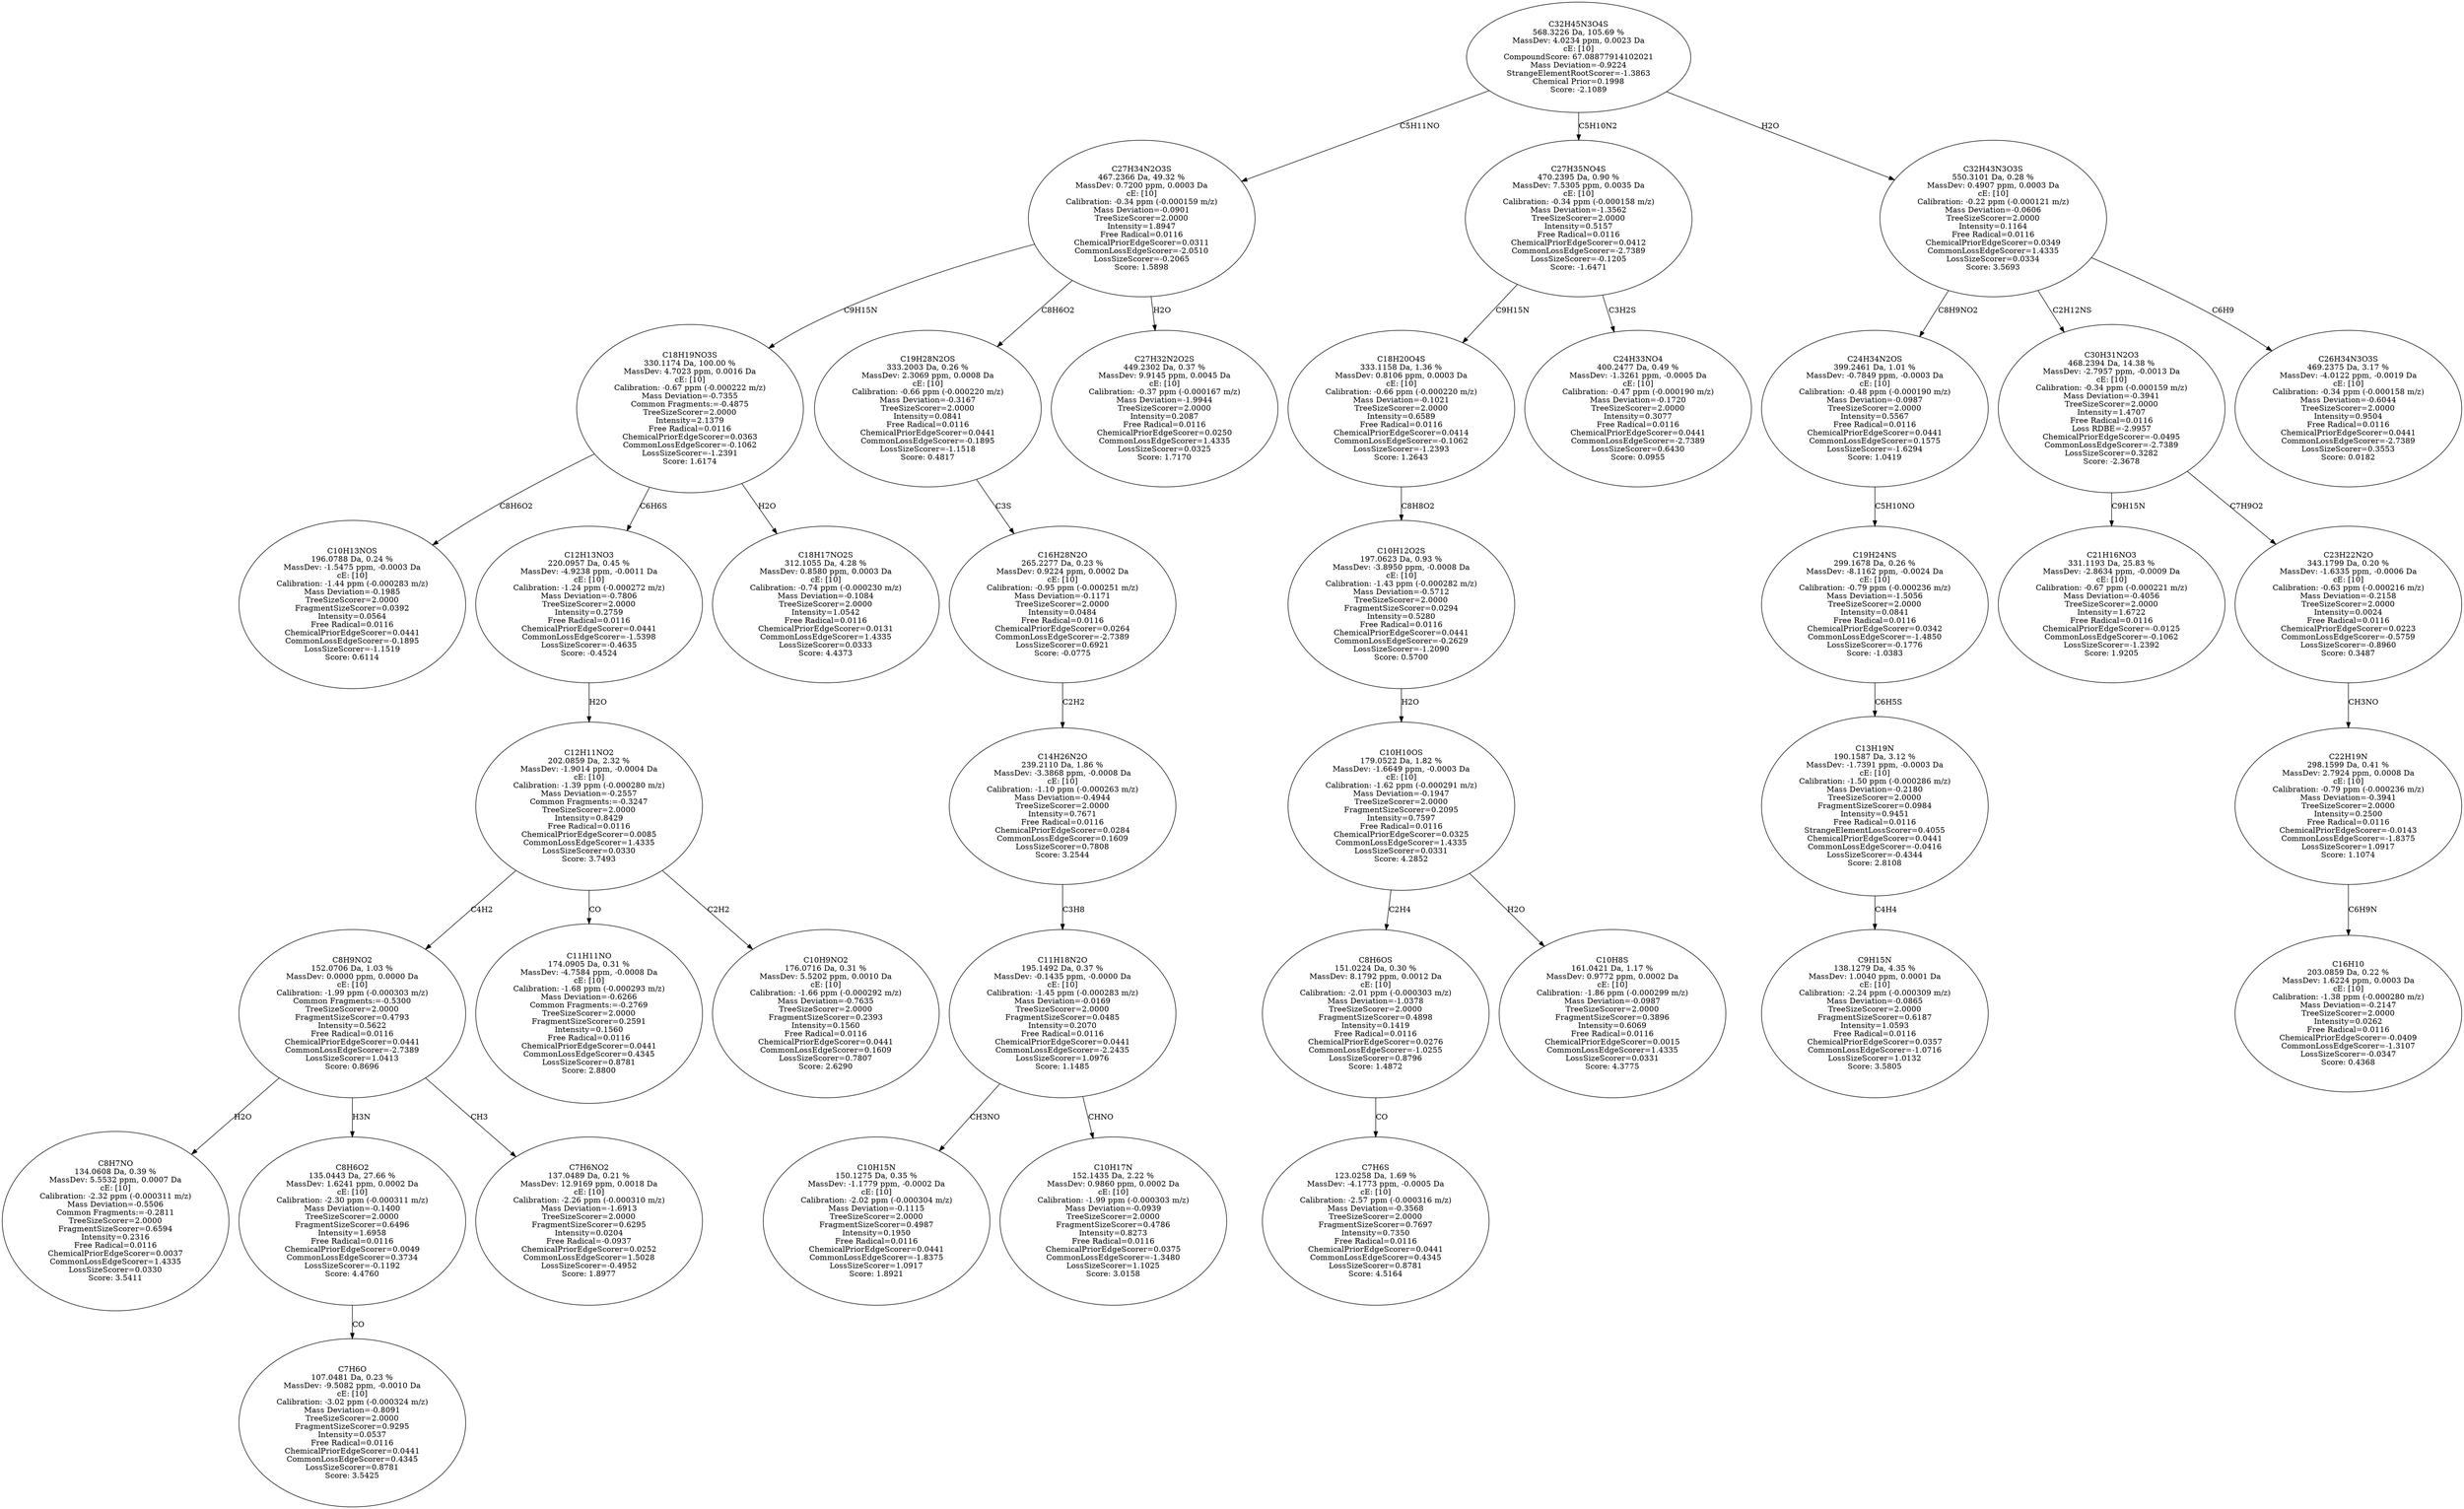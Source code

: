 strict digraph {
v1 [label="C10H13NOS\n196.0788 Da, 0.24 %\nMassDev: -1.5475 ppm, -0.0003 Da\ncE: [10]\nCalibration: -1.44 ppm (-0.000283 m/z)\nMass Deviation=-0.1985\nTreeSizeScorer=2.0000\nFragmentSizeScorer=0.0392\nIntensity=0.0564\nFree Radical=0.0116\nChemicalPriorEdgeScorer=0.0441\nCommonLossEdgeScorer=-0.1895\nLossSizeScorer=-1.1519\nScore: 0.6114"];
v2 [label="C8H7NO\n134.0608 Da, 0.39 %\nMassDev: 5.5532 ppm, 0.0007 Da\ncE: [10]\nCalibration: -2.32 ppm (-0.000311 m/z)\nMass Deviation=-0.5506\nCommon Fragments:=-0.2811\nTreeSizeScorer=2.0000\nFragmentSizeScorer=0.6594\nIntensity=0.2316\nFree Radical=0.0116\nChemicalPriorEdgeScorer=0.0037\nCommonLossEdgeScorer=1.4335\nLossSizeScorer=0.0330\nScore: 3.5411"];
v3 [label="C7H6O\n107.0481 Da, 0.23 %\nMassDev: -9.5082 ppm, -0.0010 Da\ncE: [10]\nCalibration: -3.02 ppm (-0.000324 m/z)\nMass Deviation=-0.8091\nTreeSizeScorer=2.0000\nFragmentSizeScorer=0.9295\nIntensity=0.0537\nFree Radical=0.0116\nChemicalPriorEdgeScorer=0.0441\nCommonLossEdgeScorer=0.4345\nLossSizeScorer=0.8781\nScore: 3.5425"];
v4 [label="C8H6O2\n135.0443 Da, 27.66 %\nMassDev: 1.6241 ppm, 0.0002 Da\ncE: [10]\nCalibration: -2.30 ppm (-0.000311 m/z)\nMass Deviation=-0.1400\nTreeSizeScorer=2.0000\nFragmentSizeScorer=0.6496\nIntensity=1.6958\nFree Radical=0.0116\nChemicalPriorEdgeScorer=0.0049\nCommonLossEdgeScorer=0.3734\nLossSizeScorer=-0.1192\nScore: 4.4760"];
v5 [label="C7H6NO2\n137.0489 Da, 0.21 %\nMassDev: 12.9169 ppm, 0.0018 Da\ncE: [10]\nCalibration: -2.26 ppm (-0.000310 m/z)\nMass Deviation=-1.6913\nTreeSizeScorer=2.0000\nFragmentSizeScorer=0.6295\nIntensity=0.0204\nFree Radical=-0.0937\nChemicalPriorEdgeScorer=0.0252\nCommonLossEdgeScorer=1.5028\nLossSizeScorer=-0.4952\nScore: 1.8977"];
v6 [label="C8H9NO2\n152.0706 Da, 1.03 %\nMassDev: 0.0000 ppm, 0.0000 Da\ncE: [10]\nCalibration: -1.99 ppm (-0.000303 m/z)\nCommon Fragments:=-0.5300\nTreeSizeScorer=2.0000\nFragmentSizeScorer=0.4793\nIntensity=0.5622\nFree Radical=0.0116\nChemicalPriorEdgeScorer=0.0441\nCommonLossEdgeScorer=-2.7389\nLossSizeScorer=1.0413\nScore: 0.8696"];
v7 [label="C11H11NO\n174.0905 Da, 0.31 %\nMassDev: -4.7584 ppm, -0.0008 Da\ncE: [10]\nCalibration: -1.68 ppm (-0.000293 m/z)\nMass Deviation=-0.6266\nCommon Fragments:=-0.2769\nTreeSizeScorer=2.0000\nFragmentSizeScorer=0.2591\nIntensity=0.1560\nFree Radical=0.0116\nChemicalPriorEdgeScorer=0.0441\nCommonLossEdgeScorer=0.4345\nLossSizeScorer=0.8781\nScore: 2.8800"];
v8 [label="C10H9NO2\n176.0716 Da, 0.31 %\nMassDev: 5.5202 ppm, 0.0010 Da\ncE: [10]\nCalibration: -1.66 ppm (-0.000292 m/z)\nMass Deviation=-0.7635\nTreeSizeScorer=2.0000\nFragmentSizeScorer=0.2393\nIntensity=0.1560\nFree Radical=0.0116\nChemicalPriorEdgeScorer=0.0441\nCommonLossEdgeScorer=0.1609\nLossSizeScorer=0.7807\nScore: 2.6290"];
v9 [label="C12H11NO2\n202.0859 Da, 2.32 %\nMassDev: -1.9014 ppm, -0.0004 Da\ncE: [10]\nCalibration: -1.39 ppm (-0.000280 m/z)\nMass Deviation=-0.2557\nCommon Fragments:=-0.3247\nTreeSizeScorer=2.0000\nIntensity=0.8429\nFree Radical=0.0116\nChemicalPriorEdgeScorer=0.0085\nCommonLossEdgeScorer=1.4335\nLossSizeScorer=0.0330\nScore: 3.7493"];
v10 [label="C12H13NO3\n220.0957 Da, 0.45 %\nMassDev: -4.9238 ppm, -0.0011 Da\ncE: [10]\nCalibration: -1.24 ppm (-0.000272 m/z)\nMass Deviation=-0.7806\nTreeSizeScorer=2.0000\nIntensity=0.2759\nFree Radical=0.0116\nChemicalPriorEdgeScorer=0.0441\nCommonLossEdgeScorer=-1.5398\nLossSizeScorer=-0.4635\nScore: -0.4524"];
v11 [label="C18H17NO2S\n312.1055 Da, 4.28 %\nMassDev: 0.8580 ppm, 0.0003 Da\ncE: [10]\nCalibration: -0.74 ppm (-0.000230 m/z)\nMass Deviation=-0.1084\nTreeSizeScorer=2.0000\nIntensity=1.0542\nFree Radical=0.0116\nChemicalPriorEdgeScorer=0.0131\nCommonLossEdgeScorer=1.4335\nLossSizeScorer=0.0333\nScore: 4.4373"];
v12 [label="C18H19NO3S\n330.1174 Da, 100.00 %\nMassDev: 4.7023 ppm, 0.0016 Da\ncE: [10]\nCalibration: -0.67 ppm (-0.000222 m/z)\nMass Deviation=-0.7355\nCommon Fragments:=-0.4875\nTreeSizeScorer=2.0000\nIntensity=2.1379\nFree Radical=0.0116\nChemicalPriorEdgeScorer=0.0363\nCommonLossEdgeScorer=-0.1062\nLossSizeScorer=-1.2391\nScore: 1.6174"];
v13 [label="C10H15N\n150.1275 Da, 0.35 %\nMassDev: -1.1779 ppm, -0.0002 Da\ncE: [10]\nCalibration: -2.02 ppm (-0.000304 m/z)\nMass Deviation=-0.1115\nTreeSizeScorer=2.0000\nFragmentSizeScorer=0.4987\nIntensity=0.1950\nFree Radical=0.0116\nChemicalPriorEdgeScorer=0.0441\nCommonLossEdgeScorer=-1.8375\nLossSizeScorer=1.0917\nScore: 1.8921"];
v14 [label="C10H17N\n152.1435 Da, 2.22 %\nMassDev: 0.9860 ppm, 0.0002 Da\ncE: [10]\nCalibration: -1.99 ppm (-0.000303 m/z)\nMass Deviation=-0.0939\nTreeSizeScorer=2.0000\nFragmentSizeScorer=0.4786\nIntensity=0.8273\nFree Radical=0.0116\nChemicalPriorEdgeScorer=0.0375\nCommonLossEdgeScorer=-1.3480\nLossSizeScorer=1.1025\nScore: 3.0158"];
v15 [label="C11H18N2O\n195.1492 Da, 0.37 %\nMassDev: -0.1435 ppm, -0.0000 Da\ncE: [10]\nCalibration: -1.45 ppm (-0.000283 m/z)\nMass Deviation=-0.0169\nTreeSizeScorer=2.0000\nFragmentSizeScorer=0.0485\nIntensity=0.2070\nFree Radical=0.0116\nChemicalPriorEdgeScorer=0.0441\nCommonLossEdgeScorer=-2.2435\nLossSizeScorer=1.0976\nScore: 1.1485"];
v16 [label="C14H26N2O\n239.2110 Da, 1.86 %\nMassDev: -3.3868 ppm, -0.0008 Da\ncE: [10]\nCalibration: -1.10 ppm (-0.000263 m/z)\nMass Deviation=-0.4944\nTreeSizeScorer=2.0000\nIntensity=0.7671\nFree Radical=0.0116\nChemicalPriorEdgeScorer=0.0284\nCommonLossEdgeScorer=0.1609\nLossSizeScorer=0.7808\nScore: 3.2544"];
v17 [label="C16H28N2O\n265.2277 Da, 0.23 %\nMassDev: 0.9224 ppm, 0.0002 Da\ncE: [10]\nCalibration: -0.95 ppm (-0.000251 m/z)\nMass Deviation=-0.1171\nTreeSizeScorer=2.0000\nIntensity=0.0484\nFree Radical=0.0116\nChemicalPriorEdgeScorer=0.0264\nCommonLossEdgeScorer=-2.7389\nLossSizeScorer=0.6921\nScore: -0.0775"];
v18 [label="C19H28N2OS\n333.2003 Da, 0.26 %\nMassDev: 2.3069 ppm, 0.0008 Da\ncE: [10]\nCalibration: -0.66 ppm (-0.000220 m/z)\nMass Deviation=-0.3167\nTreeSizeScorer=2.0000\nIntensity=0.0841\nFree Radical=0.0116\nChemicalPriorEdgeScorer=0.0441\nCommonLossEdgeScorer=-0.1895\nLossSizeScorer=-1.1518\nScore: 0.4817"];
v19 [label="C27H32N2O2S\n449.2302 Da, 0.37 %\nMassDev: 9.9145 ppm, 0.0045 Da\ncE: [10]\nCalibration: -0.37 ppm (-0.000167 m/z)\nMass Deviation=-1.9944\nTreeSizeScorer=2.0000\nIntensity=0.2087\nFree Radical=0.0116\nChemicalPriorEdgeScorer=0.0250\nCommonLossEdgeScorer=1.4335\nLossSizeScorer=0.0325\nScore: 1.7170"];
v20 [label="C27H34N2O3S\n467.2366 Da, 49.32 %\nMassDev: 0.7200 ppm, 0.0003 Da\ncE: [10]\nCalibration: -0.34 ppm (-0.000159 m/z)\nMass Deviation=-0.0901\nTreeSizeScorer=2.0000\nIntensity=1.8947\nFree Radical=0.0116\nChemicalPriorEdgeScorer=0.0311\nCommonLossEdgeScorer=-2.0510\nLossSizeScorer=-0.2065\nScore: 1.5898"];
v21 [label="C7H6S\n123.0258 Da, 1.69 %\nMassDev: -4.1773 ppm, -0.0005 Da\ncE: [10]\nCalibration: -2.57 ppm (-0.000316 m/z)\nMass Deviation=-0.3568\nTreeSizeScorer=2.0000\nFragmentSizeScorer=0.7697\nIntensity=0.7350\nFree Radical=0.0116\nChemicalPriorEdgeScorer=0.0441\nCommonLossEdgeScorer=0.4345\nLossSizeScorer=0.8781\nScore: 4.5164"];
v22 [label="C8H6OS\n151.0224 Da, 0.30 %\nMassDev: 8.1792 ppm, 0.0012 Da\ncE: [10]\nCalibration: -2.01 ppm (-0.000303 m/z)\nMass Deviation=-1.0378\nTreeSizeScorer=2.0000\nFragmentSizeScorer=0.4898\nIntensity=0.1419\nFree Radical=0.0116\nChemicalPriorEdgeScorer=0.0276\nCommonLossEdgeScorer=-1.0255\nLossSizeScorer=0.8796\nScore: 1.4872"];
v23 [label="C10H8S\n161.0421 Da, 1.17 %\nMassDev: 0.9772 ppm, 0.0002 Da\ncE: [10]\nCalibration: -1.86 ppm (-0.000299 m/z)\nMass Deviation=-0.0987\nTreeSizeScorer=2.0000\nFragmentSizeScorer=0.3896\nIntensity=0.6069\nFree Radical=0.0116\nChemicalPriorEdgeScorer=0.0015\nCommonLossEdgeScorer=1.4335\nLossSizeScorer=0.0331\nScore: 4.3775"];
v24 [label="C10H10OS\n179.0522 Da, 1.82 %\nMassDev: -1.6649 ppm, -0.0003 Da\ncE: [10]\nCalibration: -1.62 ppm (-0.000291 m/z)\nMass Deviation=-0.1947\nTreeSizeScorer=2.0000\nFragmentSizeScorer=0.2095\nIntensity=0.7597\nFree Radical=0.0116\nChemicalPriorEdgeScorer=0.0325\nCommonLossEdgeScorer=1.4335\nLossSizeScorer=0.0331\nScore: 4.2852"];
v25 [label="C10H12O2S\n197.0623 Da, 0.93 %\nMassDev: -3.8950 ppm, -0.0008 Da\ncE: [10]\nCalibration: -1.43 ppm (-0.000282 m/z)\nMass Deviation=-0.5712\nTreeSizeScorer=2.0000\nFragmentSizeScorer=0.0294\nIntensity=0.5280\nFree Radical=0.0116\nChemicalPriorEdgeScorer=0.0441\nCommonLossEdgeScorer=-0.2629\nLossSizeScorer=-1.2090\nScore: 0.5700"];
v26 [label="C18H20O4S\n333.1158 Da, 1.36 %\nMassDev: 0.8106 ppm, 0.0003 Da\ncE: [10]\nCalibration: -0.66 ppm (-0.000220 m/z)\nMass Deviation=-0.1021\nTreeSizeScorer=2.0000\nIntensity=0.6589\nFree Radical=0.0116\nChemicalPriorEdgeScorer=0.0414\nCommonLossEdgeScorer=-0.1062\nLossSizeScorer=-1.2393\nScore: 1.2643"];
v27 [label="C24H33NO4\n400.2477 Da, 0.49 %\nMassDev: -1.3261 ppm, -0.0005 Da\ncE: [10]\nCalibration: -0.47 ppm (-0.000190 m/z)\nMass Deviation=-0.1720\nTreeSizeScorer=2.0000\nIntensity=0.3077\nFree Radical=0.0116\nChemicalPriorEdgeScorer=0.0441\nCommonLossEdgeScorer=-2.7389\nLossSizeScorer=0.6430\nScore: 0.0955"];
v28 [label="C27H35NO4S\n470.2395 Da, 0.90 %\nMassDev: 7.5305 ppm, 0.0035 Da\ncE: [10]\nCalibration: -0.34 ppm (-0.000158 m/z)\nMass Deviation=-1.3562\nTreeSizeScorer=2.0000\nIntensity=0.5157\nFree Radical=0.0116\nChemicalPriorEdgeScorer=0.0412\nCommonLossEdgeScorer=-2.7389\nLossSizeScorer=-0.1205\nScore: -1.6471"];
v29 [label="C9H15N\n138.1279 Da, 4.35 %\nMassDev: 1.0040 ppm, 0.0001 Da\ncE: [10]\nCalibration: -2.24 ppm (-0.000309 m/z)\nMass Deviation=-0.0865\nTreeSizeScorer=2.0000\nFragmentSizeScorer=0.6187\nIntensity=1.0593\nFree Radical=0.0116\nChemicalPriorEdgeScorer=0.0357\nCommonLossEdgeScorer=-1.0716\nLossSizeScorer=1.0132\nScore: 3.5805"];
v30 [label="C13H19N\n190.1587 Da, 3.12 %\nMassDev: -1.7391 ppm, -0.0003 Da\ncE: [10]\nCalibration: -1.50 ppm (-0.000286 m/z)\nMass Deviation=-0.2180\nTreeSizeScorer=2.0000\nFragmentSizeScorer=0.0984\nIntensity=0.9451\nFree Radical=0.0116\nStrangeElementLossScorer=0.4055\nChemicalPriorEdgeScorer=0.0441\nCommonLossEdgeScorer=-0.0416\nLossSizeScorer=-0.4344\nScore: 2.8108"];
v31 [label="C19H24NS\n299.1678 Da, 0.26 %\nMassDev: -8.1162 ppm, -0.0024 Da\ncE: [10]\nCalibration: -0.79 ppm (-0.000236 m/z)\nMass Deviation=-1.5056\nTreeSizeScorer=2.0000\nIntensity=0.0841\nFree Radical=0.0116\nChemicalPriorEdgeScorer=0.0342\nCommonLossEdgeScorer=-1.4850\nLossSizeScorer=-0.1776\nScore: -1.0383"];
v32 [label="C24H34N2OS\n399.2461 Da, 1.01 %\nMassDev: -0.7849 ppm, -0.0003 Da\ncE: [10]\nCalibration: -0.48 ppm (-0.000190 m/z)\nMass Deviation=-0.0987\nTreeSizeScorer=2.0000\nIntensity=0.5567\nFree Radical=0.0116\nChemicalPriorEdgeScorer=0.0441\nCommonLossEdgeScorer=0.1575\nLossSizeScorer=-1.6294\nScore: 1.0419"];
v33 [label="C21H16NO3\n331.1193 Da, 25.83 %\nMassDev: -2.8634 ppm, -0.0009 Da\ncE: [10]\nCalibration: -0.67 ppm (-0.000221 m/z)\nMass Deviation=-0.4056\nTreeSizeScorer=2.0000\nIntensity=1.6722\nFree Radical=0.0116\nChemicalPriorEdgeScorer=-0.0125\nCommonLossEdgeScorer=-0.1062\nLossSizeScorer=-1.2392\nScore: 1.9205"];
v34 [label="C16H10\n203.0859 Da, 0.22 %\nMassDev: 1.6224 ppm, 0.0003 Da\ncE: [10]\nCalibration: -1.38 ppm (-0.000280 m/z)\nMass Deviation=-0.2147\nTreeSizeScorer=2.0000\nIntensity=0.0262\nFree Radical=0.0116\nChemicalPriorEdgeScorer=-0.0409\nCommonLossEdgeScorer=-1.3107\nLossSizeScorer=-0.0347\nScore: 0.4368"];
v35 [label="C22H19N\n298.1599 Da, 0.41 %\nMassDev: 2.7924 ppm, 0.0008 Da\ncE: [10]\nCalibration: -0.79 ppm (-0.000236 m/z)\nMass Deviation=-0.3941\nTreeSizeScorer=2.0000\nIntensity=0.2500\nFree Radical=0.0116\nChemicalPriorEdgeScorer=-0.0143\nCommonLossEdgeScorer=-1.8375\nLossSizeScorer=1.0917\nScore: 1.1074"];
v36 [label="C23H22N2O\n343.1799 Da, 0.20 %\nMassDev: -1.6335 ppm, -0.0006 Da\ncE: [10]\nCalibration: -0.63 ppm (-0.000216 m/z)\nMass Deviation=-0.2158\nTreeSizeScorer=2.0000\nIntensity=0.0024\nFree Radical=0.0116\nChemicalPriorEdgeScorer=0.0223\nCommonLossEdgeScorer=-0.5759\nLossSizeScorer=-0.8960\nScore: 0.3487"];
v37 [label="C30H31N2O3\n468.2394 Da, 14.38 %\nMassDev: -2.7957 ppm, -0.0013 Da\ncE: [10]\nCalibration: -0.34 ppm (-0.000159 m/z)\nMass Deviation=-0.3941\nTreeSizeScorer=2.0000\nIntensity=1.4707\nFree Radical=0.0116\nLoss RDBE=-2.9957\nChemicalPriorEdgeScorer=-0.0495\nCommonLossEdgeScorer=-2.7389\nLossSizeScorer=0.3282\nScore: -2.3678"];
v38 [label="C26H34N3O3S\n469.2375 Da, 3.17 %\nMassDev: -4.0122 ppm, -0.0019 Da\ncE: [10]\nCalibration: -0.34 ppm (-0.000158 m/z)\nMass Deviation=-0.6044\nTreeSizeScorer=2.0000\nIntensity=0.9504\nFree Radical=0.0116\nChemicalPriorEdgeScorer=0.0441\nCommonLossEdgeScorer=-2.7389\nLossSizeScorer=0.3553\nScore: 0.0182"];
v39 [label="C32H43N3O3S\n550.3101 Da, 0.28 %\nMassDev: 0.4907 ppm, 0.0003 Da\ncE: [10]\nCalibration: -0.22 ppm (-0.000121 m/z)\nMass Deviation=-0.0606\nTreeSizeScorer=2.0000\nIntensity=0.1164\nFree Radical=0.0116\nChemicalPriorEdgeScorer=0.0349\nCommonLossEdgeScorer=1.4335\nLossSizeScorer=0.0334\nScore: 3.5693"];
v40 [label="C32H45N3O4S\n568.3226 Da, 105.69 %\nMassDev: 4.0234 ppm, 0.0023 Da\ncE: [10]\nCompoundScore: 67.08877914102021\nMass Deviation=-0.9224\nStrangeElementRootScorer=-1.3863\nChemical Prior=0.1998\nScore: -2.1089"];
v12 -> v1 [label="C8H6O2"];
v6 -> v2 [label="H2O"];
v4 -> v3 [label="CO"];
v6 -> v4 [label="H3N"];
v6 -> v5 [label="CH3"];
v9 -> v6 [label="C4H2"];
v9 -> v7 [label="CO"];
v9 -> v8 [label="C2H2"];
v10 -> v9 [label="H2O"];
v12 -> v10 [label="C6H6S"];
v12 -> v11 [label="H2O"];
v20 -> v12 [label="C9H15N"];
v15 -> v13 [label="CH3NO"];
v15 -> v14 [label="CHNO"];
v16 -> v15 [label="C3H8"];
v17 -> v16 [label="C2H2"];
v18 -> v17 [label="C3S"];
v20 -> v18 [label="C8H6O2"];
v20 -> v19 [label="H2O"];
v40 -> v20 [label="C5H11NO"];
v22 -> v21 [label="CO"];
v24 -> v22 [label="C2H4"];
v24 -> v23 [label="H2O"];
v25 -> v24 [label="H2O"];
v26 -> v25 [label="C8H8O2"];
v28 -> v26 [label="C9H15N"];
v28 -> v27 [label="C3H2S"];
v40 -> v28 [label="C5H10N2"];
v30 -> v29 [label="C4H4"];
v31 -> v30 [label="C6H5S"];
v32 -> v31 [label="C5H10NO"];
v39 -> v32 [label="C8H9NO2"];
v37 -> v33 [label="C9H15N"];
v35 -> v34 [label="C6H9N"];
v36 -> v35 [label="CH3NO"];
v37 -> v36 [label="C7H9O2"];
v39 -> v37 [label="C2H12NS"];
v39 -> v38 [label="C6H9"];
v40 -> v39 [label="H2O"];
}